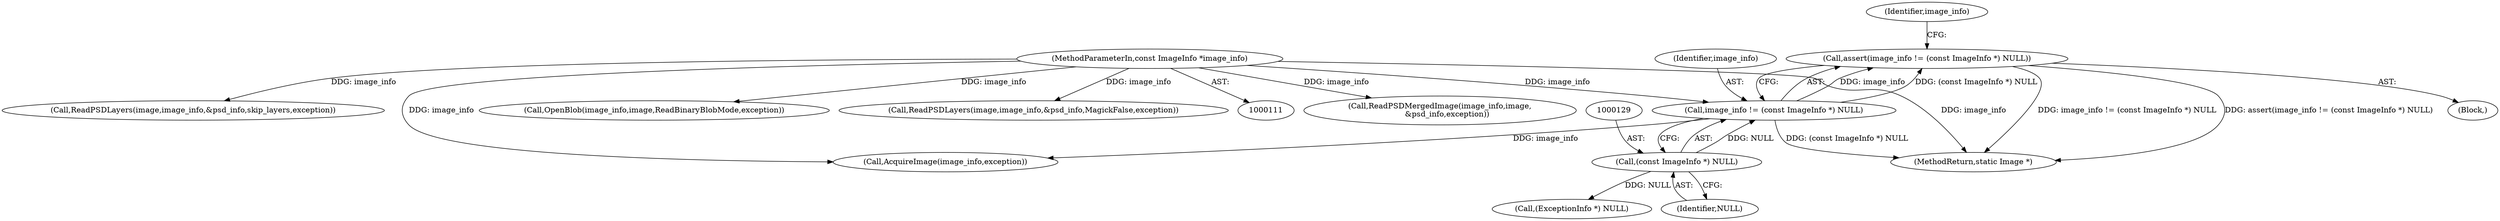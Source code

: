 digraph "0_ImageMagick_4b1b9c0522628887195bad3a6723f7000b0c9a58@API" {
"1000125" [label="(Call,assert(image_info != (const ImageInfo *) NULL))"];
"1000126" [label="(Call,image_info != (const ImageInfo *) NULL)"];
"1000112" [label="(MethodParameterIn,const ImageInfo *image_info)"];
"1000128" [label="(Call,(const ImageInfo *) NULL)"];
"1000127" [label="(Identifier,image_info)"];
"1000134" [label="(Identifier,image_info)"];
"1000155" [label="(Call,(ExceptionInfo *) NULL)"];
"1000112" [label="(MethodParameterIn,const ImageInfo *image_info)"];
"1000961" [label="(Call,ReadPSDMergedImage(image_info,image,\n      &psd_info,exception))"];
"1000166" [label="(Call,AcquireImage(image_info,exception))"];
"1001057" [label="(MethodReturn,static Image *)"];
"1000895" [label="(Call,ReadPSDLayers(image,image_info,&psd_info,skip_layers,exception))"];
"1000114" [label="(Block,)"];
"1000125" [label="(Call,assert(image_info != (const ImageInfo *) NULL))"];
"1000171" [label="(Call,OpenBlob(image_info,image,ReadBinaryBlobMode,exception))"];
"1000126" [label="(Call,image_info != (const ImageInfo *) NULL)"];
"1000987" [label="(Call,ReadPSDLayers(image,image_info,&psd_info,MagickFalse,exception))"];
"1000130" [label="(Identifier,NULL)"];
"1000128" [label="(Call,(const ImageInfo *) NULL)"];
"1000125" -> "1000114"  [label="AST: "];
"1000125" -> "1000126"  [label="CFG: "];
"1000126" -> "1000125"  [label="AST: "];
"1000134" -> "1000125"  [label="CFG: "];
"1000125" -> "1001057"  [label="DDG: image_info != (const ImageInfo *) NULL"];
"1000125" -> "1001057"  [label="DDG: assert(image_info != (const ImageInfo *) NULL)"];
"1000126" -> "1000125"  [label="DDG: image_info"];
"1000126" -> "1000125"  [label="DDG: (const ImageInfo *) NULL"];
"1000126" -> "1000128"  [label="CFG: "];
"1000127" -> "1000126"  [label="AST: "];
"1000128" -> "1000126"  [label="AST: "];
"1000126" -> "1001057"  [label="DDG: (const ImageInfo *) NULL"];
"1000112" -> "1000126"  [label="DDG: image_info"];
"1000128" -> "1000126"  [label="DDG: NULL"];
"1000126" -> "1000166"  [label="DDG: image_info"];
"1000112" -> "1000111"  [label="AST: "];
"1000112" -> "1001057"  [label="DDG: image_info"];
"1000112" -> "1000166"  [label="DDG: image_info"];
"1000112" -> "1000171"  [label="DDG: image_info"];
"1000112" -> "1000895"  [label="DDG: image_info"];
"1000112" -> "1000961"  [label="DDG: image_info"];
"1000112" -> "1000987"  [label="DDG: image_info"];
"1000128" -> "1000130"  [label="CFG: "];
"1000129" -> "1000128"  [label="AST: "];
"1000130" -> "1000128"  [label="AST: "];
"1000128" -> "1000155"  [label="DDG: NULL"];
}

